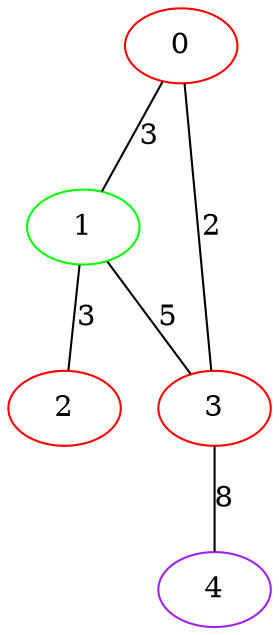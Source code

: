 graph "" {
0 [color=red, weight=1];
1 [color=green, weight=2];
2 [color=red, weight=1];
3 [color=red, weight=1];
4 [color=purple, weight=4];
0 -- 1  [key=0, label=3];
0 -- 3  [key=0, label=2];
1 -- 2  [key=0, label=3];
1 -- 3  [key=0, label=5];
3 -- 4  [key=0, label=8];
}
